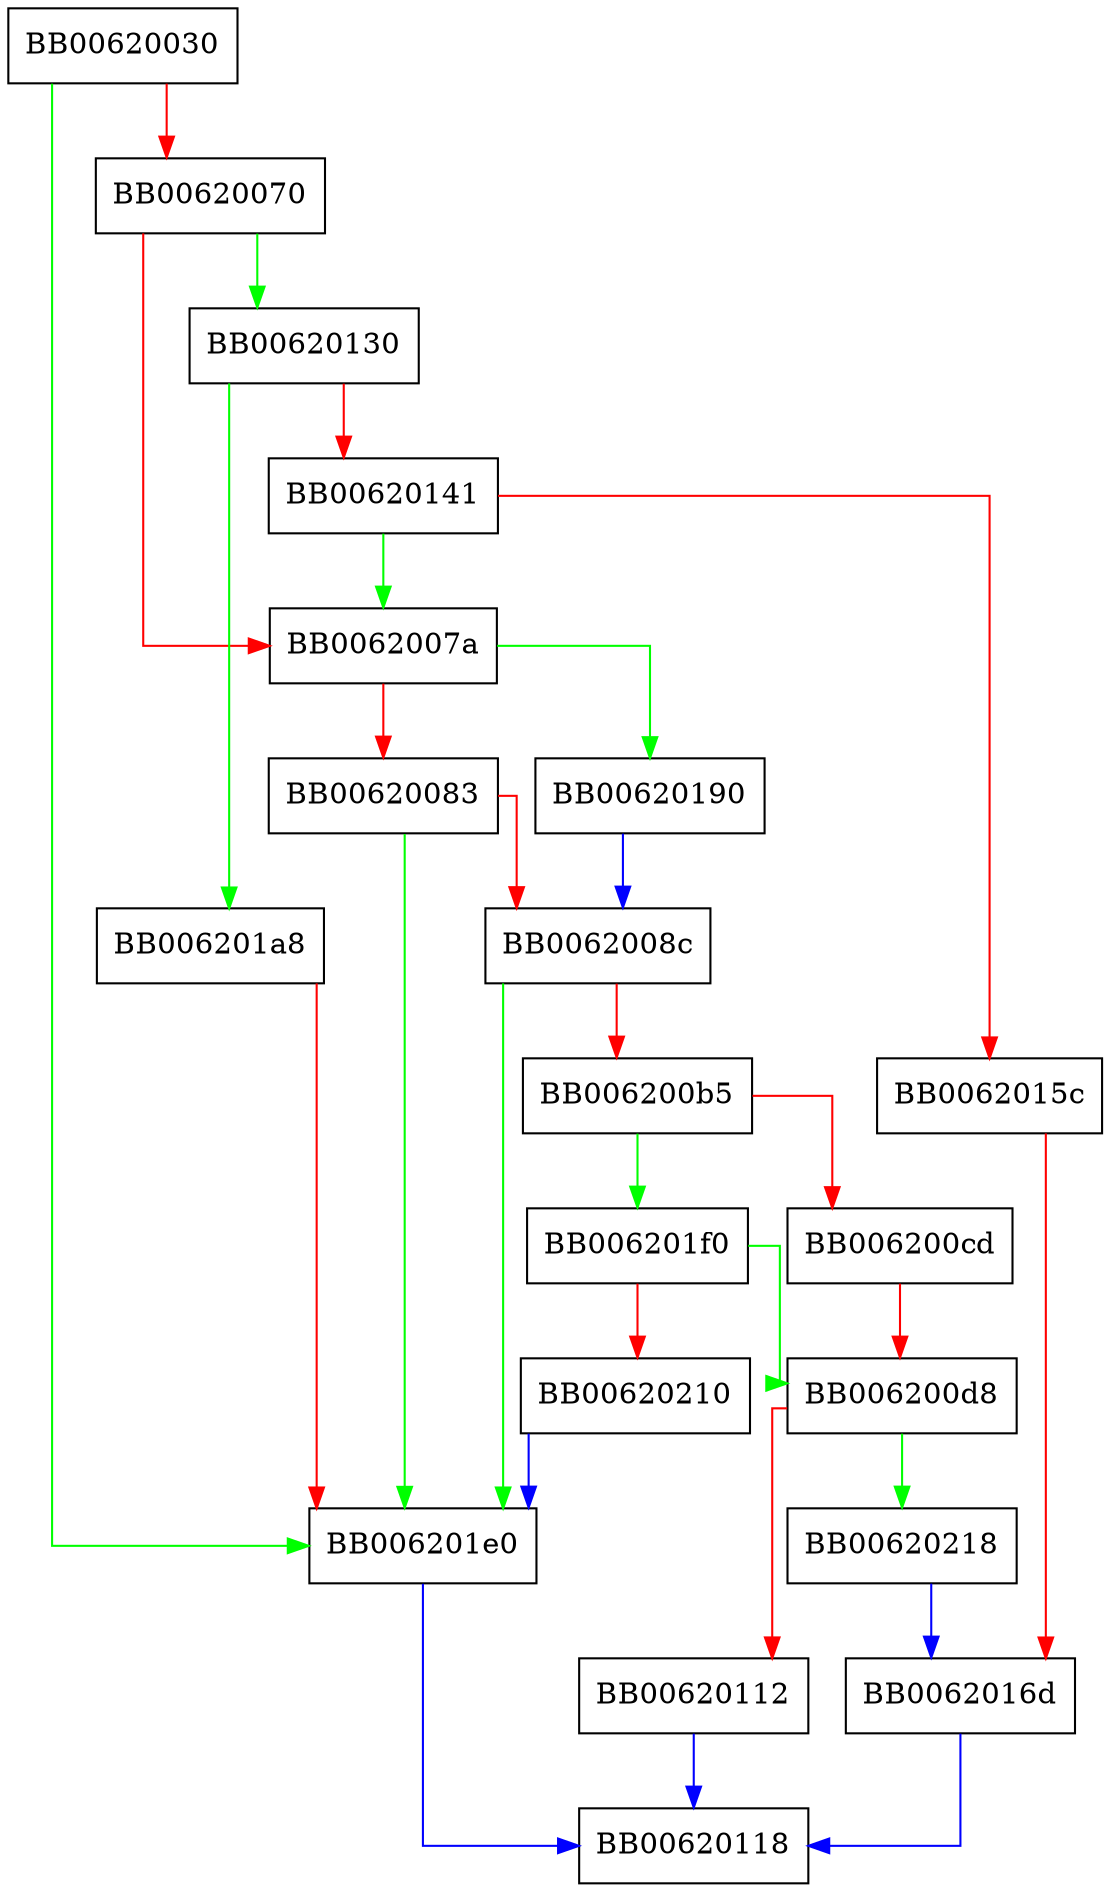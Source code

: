 digraph pkcs12_setup_mac {
  node [shape="box"];
  graph [splines=ortho];
  BB00620030 -> BB006201e0 [color="green"];
  BB00620030 -> BB00620070 [color="red"];
  BB00620070 -> BB00620130 [color="green"];
  BB00620070 -> BB0062007a [color="red"];
  BB0062007a -> BB00620190 [color="green"];
  BB0062007a -> BB00620083 [color="red"];
  BB00620083 -> BB006201e0 [color="green"];
  BB00620083 -> BB0062008c [color="red"];
  BB0062008c -> BB006201e0 [color="green"];
  BB0062008c -> BB006200b5 [color="red"];
  BB006200b5 -> BB006201f0 [color="green"];
  BB006200b5 -> BB006200cd [color="red"];
  BB006200cd -> BB006200d8 [color="red"];
  BB006200d8 -> BB00620218 [color="green"];
  BB006200d8 -> BB00620112 [color="red"];
  BB00620112 -> BB00620118 [color="blue"];
  BB00620130 -> BB006201a8 [color="green"];
  BB00620130 -> BB00620141 [color="red"];
  BB00620141 -> BB0062007a [color="green"];
  BB00620141 -> BB0062015c [color="red"];
  BB0062015c -> BB0062016d [color="red"];
  BB0062016d -> BB00620118 [color="blue"];
  BB00620190 -> BB0062008c [color="blue"];
  BB006201a8 -> BB006201e0 [color="red"];
  BB006201e0 -> BB00620118 [color="blue"];
  BB006201f0 -> BB006200d8 [color="green"];
  BB006201f0 -> BB00620210 [color="red"];
  BB00620210 -> BB006201e0 [color="blue"];
  BB00620218 -> BB0062016d [color="blue"];
}